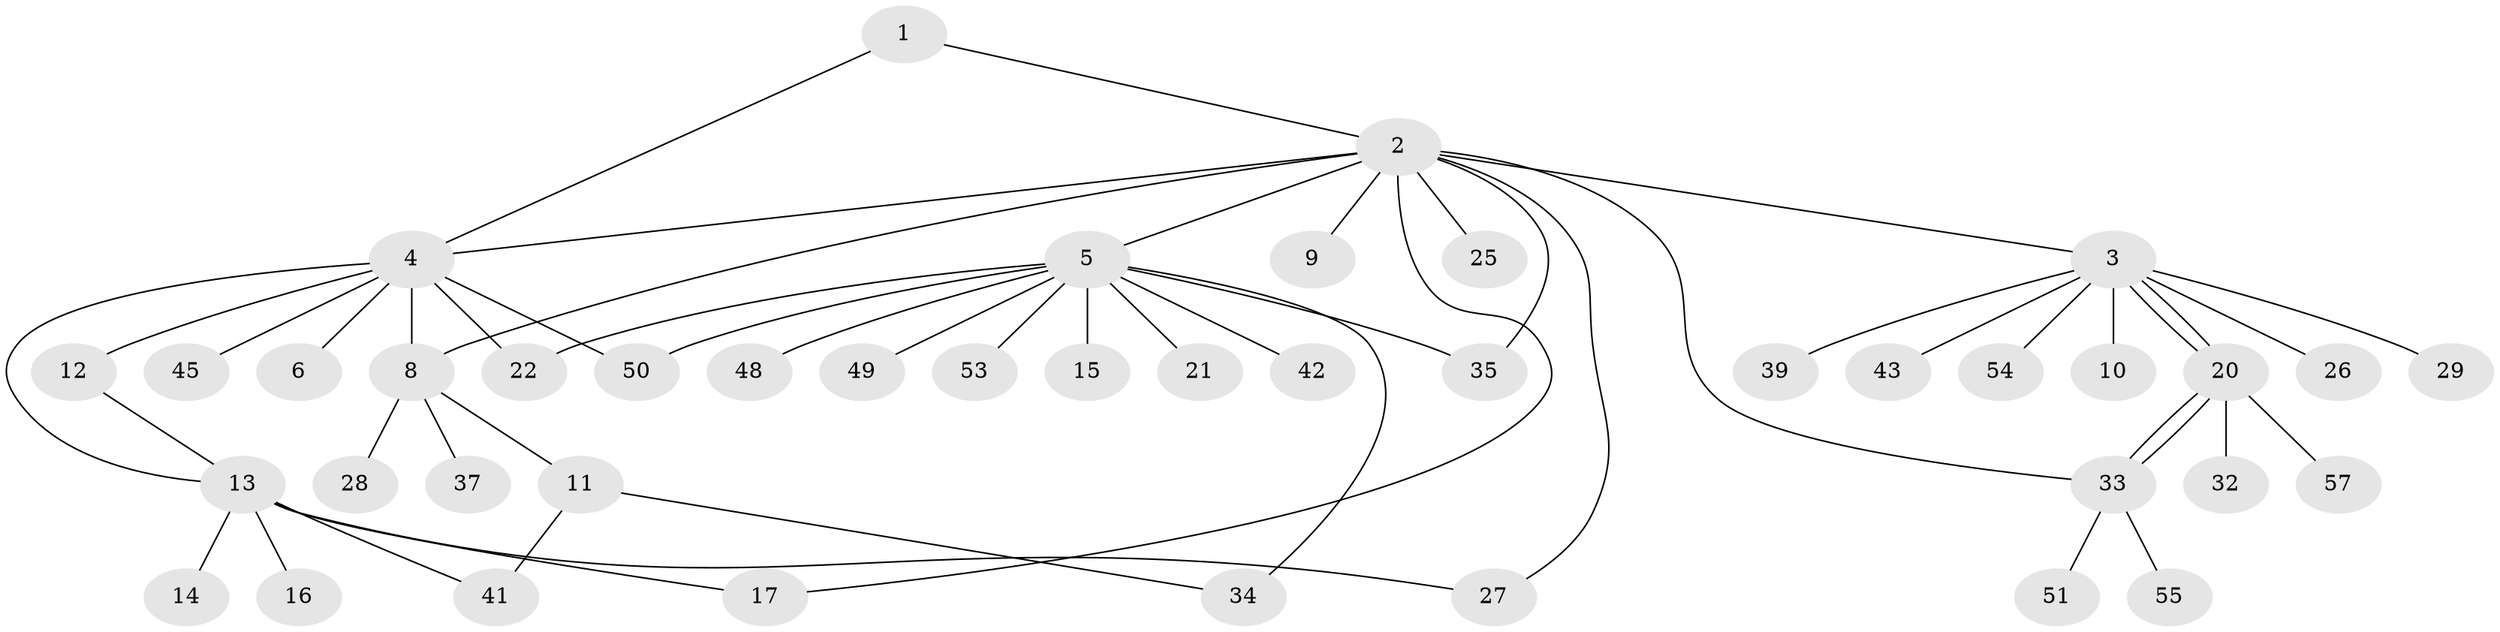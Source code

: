 // original degree distribution, {2: 0.22807017543859648, 11: 0.017543859649122806, 10: 0.03508771929824561, 9: 0.017543859649122806, 1: 0.543859649122807, 4: 0.03508771929824561, 6: 0.03508771929824561, 3: 0.05263157894736842, 7: 0.03508771929824561}
// Generated by graph-tools (version 1.1) at 2025/41/03/06/25 10:41:50]
// undirected, 42 vertices, 54 edges
graph export_dot {
graph [start="1"]
  node [color=gray90,style=filled];
  1;
  2 [super="+24"];
  3 [super="+18"];
  4 [super="+19"];
  5 [super="+7"];
  6;
  8 [super="+46"];
  9;
  10;
  11 [super="+38"];
  12 [super="+52"];
  13 [super="+40"];
  14;
  15;
  16 [super="+30"];
  17 [super="+56"];
  20 [super="+23"];
  21;
  22 [super="+31"];
  25;
  26;
  27;
  28;
  29;
  32;
  33 [super="+44"];
  34 [super="+36"];
  35;
  37;
  39;
  41 [super="+47"];
  42;
  43;
  45;
  48;
  49;
  50;
  51;
  53;
  54;
  55;
  57;
  1 -- 2;
  1 -- 4;
  2 -- 3;
  2 -- 4;
  2 -- 5;
  2 -- 9;
  2 -- 25;
  2 -- 27;
  2 -- 33;
  2 -- 35;
  2 -- 8;
  2 -- 17;
  3 -- 10;
  3 -- 20;
  3 -- 20;
  3 -- 26;
  3 -- 29;
  3 -- 39;
  3 -- 43;
  3 -- 54;
  4 -- 6;
  4 -- 8;
  4 -- 12;
  4 -- 13;
  4 -- 45;
  4 -- 50;
  4 -- 22;
  5 -- 15;
  5 -- 21;
  5 -- 35;
  5 -- 42;
  5 -- 48;
  5 -- 50;
  5 -- 53;
  5 -- 49;
  5 -- 34;
  5 -- 22;
  8 -- 11;
  8 -- 28;
  8 -- 37;
  11 -- 34;
  11 -- 41;
  12 -- 13;
  13 -- 14;
  13 -- 16;
  13 -- 17;
  13 -- 41;
  13 -- 27;
  20 -- 32;
  20 -- 33;
  20 -- 33;
  20 -- 57;
  33 -- 51;
  33 -- 55;
}
